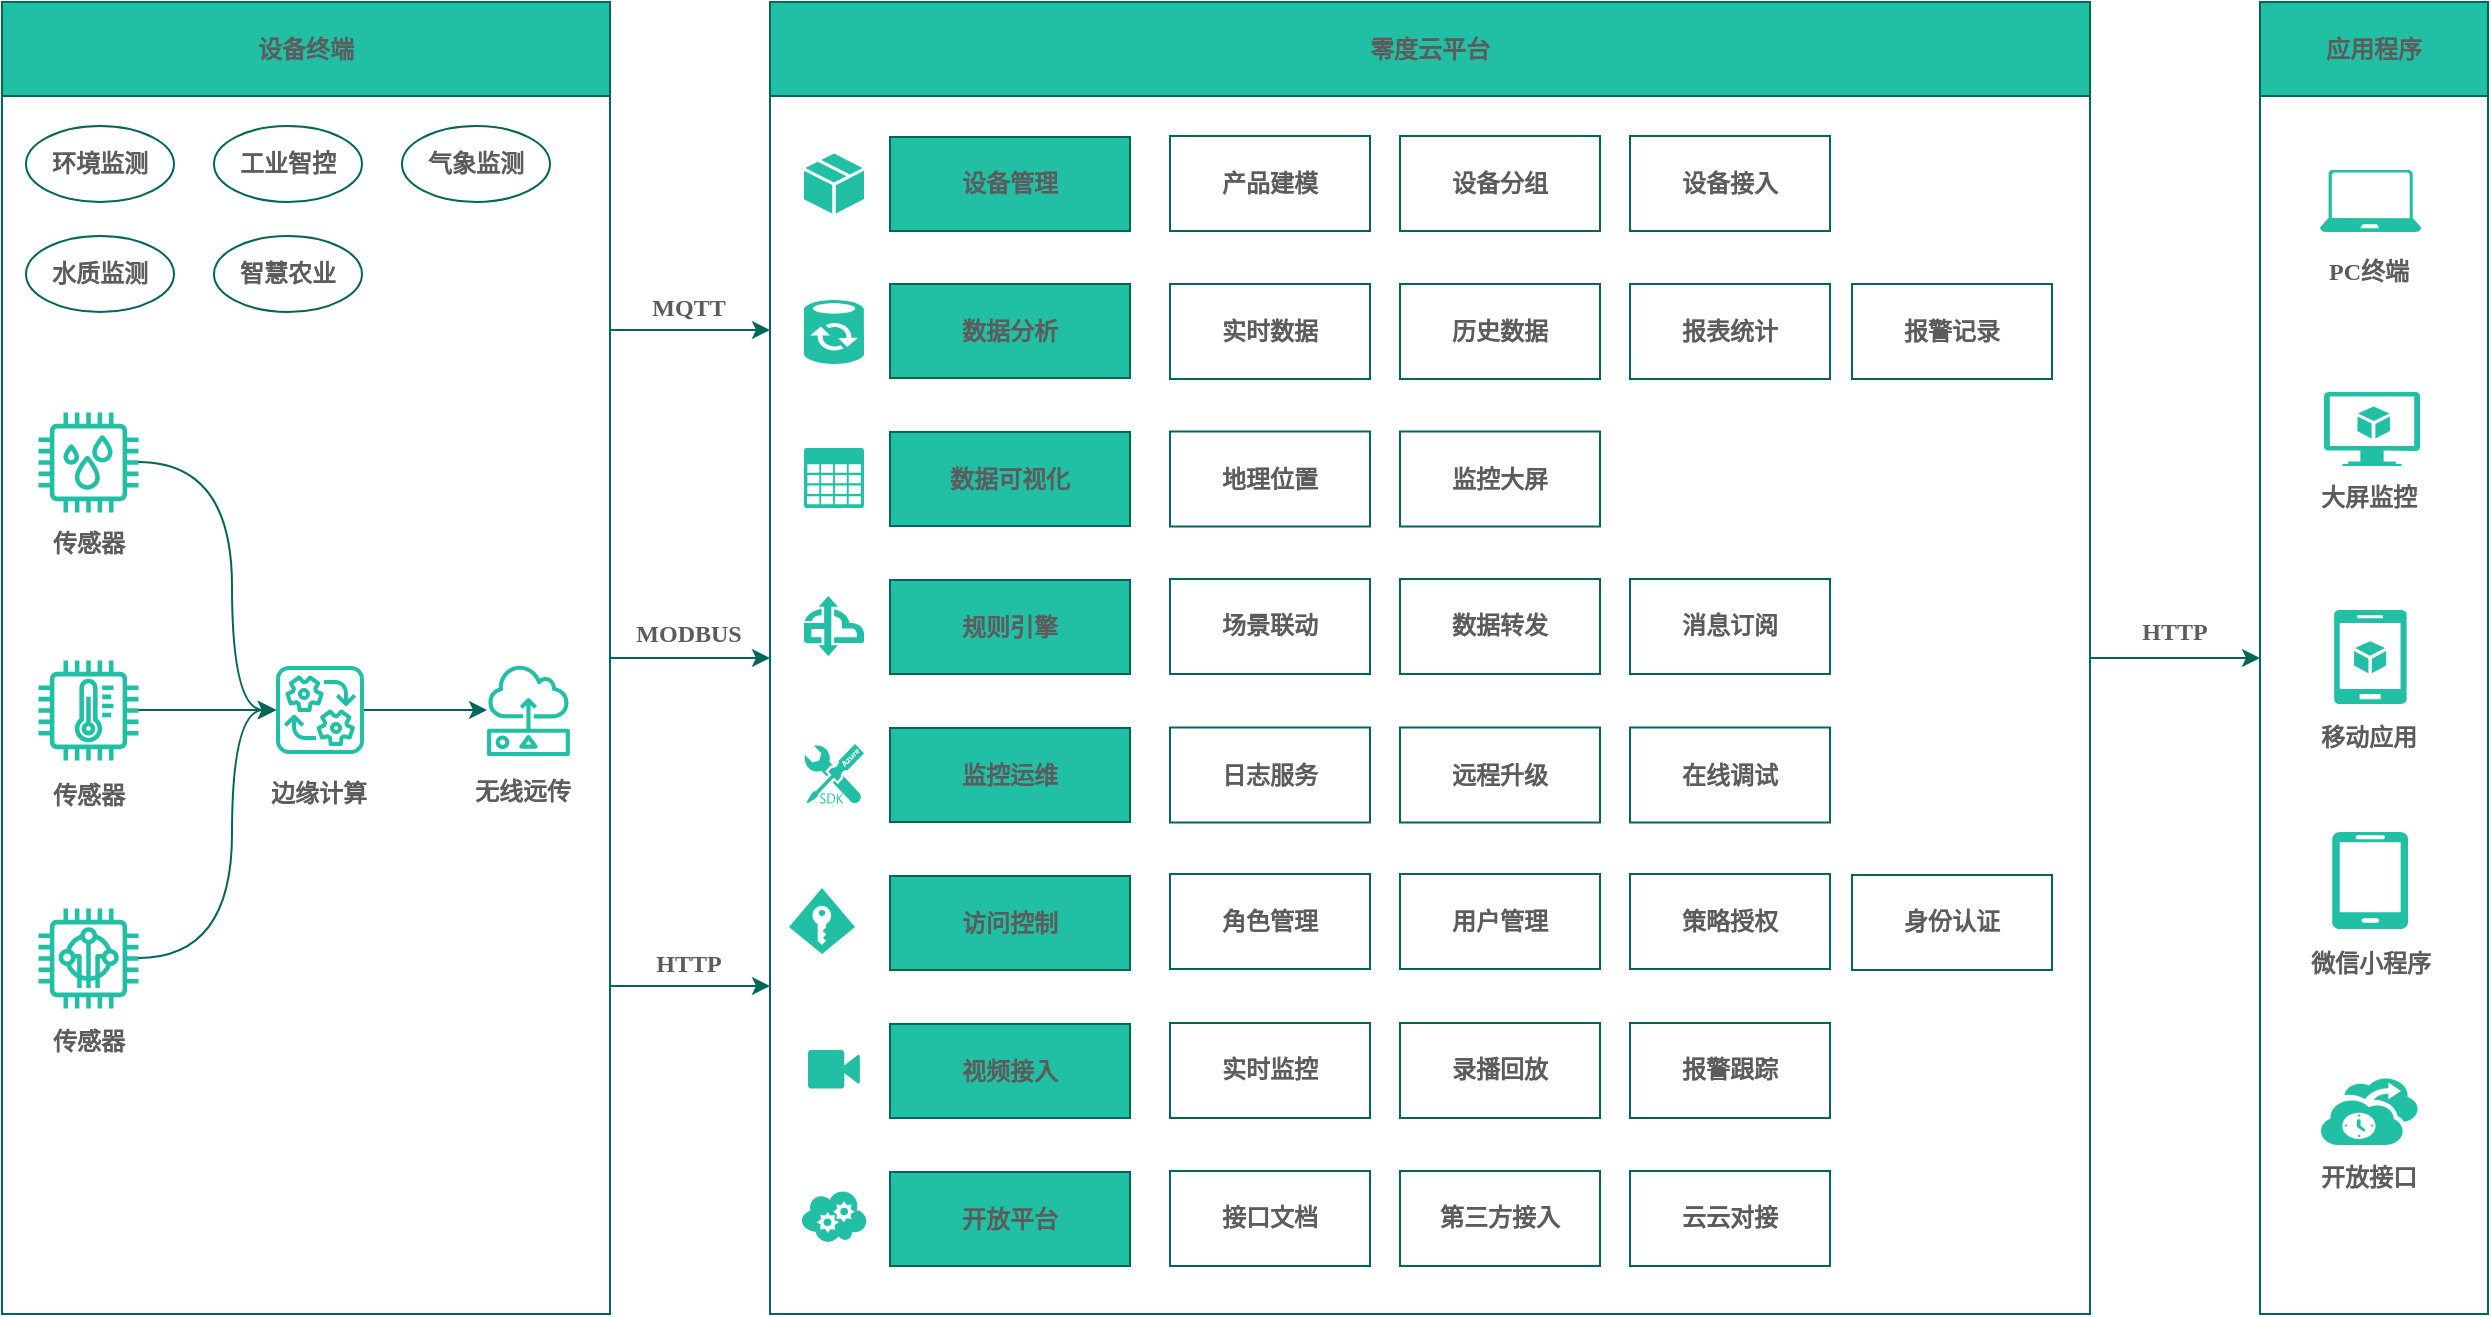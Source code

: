 <mxfile version="20.2.7" type="github" pages="3">
  <diagram id="eXwY4UNL-JvXnbsKmHx1" name="产品架构">
    <mxGraphModel dx="1154" dy="690" grid="0" gridSize="10" guides="1" tooltips="1" connect="1" arrows="1" fold="1" page="1" pageScale="1" pageWidth="1600" pageHeight="1200" math="0" shadow="0">
      <root>
        <mxCell id="0" />
        <mxCell id="1" parent="0" />
        <mxCell id="tjXEyFFxzJn_yfCBgNNE-80" style="edgeStyle=orthogonalEdgeStyle;rounded=0;orthogonalLoop=1;jettySize=auto;html=1;entryX=0;entryY=0.5;entryDx=0;entryDy=0;fontStyle=1;fontFamily=Verdana;curved=1;strokeColor=#006658;fontColor=#5C5C5C;" parent="1" source="tjXEyFFxzJn_yfCBgNNE-59" target="tjXEyFFxzJn_yfCBgNNE-73" edge="1">
          <mxGeometry relative="1" as="geometry" />
        </mxCell>
        <mxCell id="tjXEyFFxzJn_yfCBgNNE-81" style="edgeStyle=orthogonalEdgeStyle;rounded=0;orthogonalLoop=1;jettySize=auto;html=1;exitX=1;exitY=0.75;exitDx=0;exitDy=0;entryX=0;entryY=0.75;entryDx=0;entryDy=0;fontStyle=1;fontFamily=Verdana;curved=1;strokeColor=#006658;fontColor=#5C5C5C;" parent="1" source="tjXEyFFxzJn_yfCBgNNE-59" target="tjXEyFFxzJn_yfCBgNNE-73" edge="1">
          <mxGeometry relative="1" as="geometry" />
        </mxCell>
        <mxCell id="tjXEyFFxzJn_yfCBgNNE-82" style="edgeStyle=orthogonalEdgeStyle;rounded=0;orthogonalLoop=1;jettySize=auto;html=1;exitX=1;exitY=0.25;exitDx=0;exitDy=0;entryX=0;entryY=0.25;entryDx=0;entryDy=0;fontStyle=1;fontFamily=Verdana;curved=1;strokeColor=#006658;fontColor=#5C5C5C;" parent="1" source="tjXEyFFxzJn_yfCBgNNE-59" target="tjXEyFFxzJn_yfCBgNNE-73" edge="1">
          <mxGeometry relative="1" as="geometry" />
        </mxCell>
        <mxCell id="tjXEyFFxzJn_yfCBgNNE-59" value="" style="rounded=0;whiteSpace=wrap;html=1;fontFamily=Verdana;fontSize=12;fillColor=none;labelBorderColor=#A9C4EB;fontStyle=1;strokeColor=#006658;fontColor=#5C5C5C;" parent="1" vertex="1">
          <mxGeometry x="153" y="272" width="304" height="656" as="geometry" />
        </mxCell>
        <mxCell id="OxqNXNUA6j1CO8IW8d2d-9" style="edgeStyle=orthogonalEdgeStyle;rounded=0;orthogonalLoop=1;jettySize=auto;html=1;fontFamily=Verdana;curved=1;strokeColor=#006658;fontColor=#5C5C5C;" edge="1" parent="1" source="tjXEyFFxzJn_yfCBgNNE-10" target="tjXEyFFxzJn_yfCBgNNE-65">
          <mxGeometry relative="1" as="geometry">
            <Array as="points">
              <mxPoint x="268" y="502" />
              <mxPoint x="268" y="626" />
            </Array>
          </mxGeometry>
        </mxCell>
        <mxCell id="tjXEyFFxzJn_yfCBgNNE-10" value="" style="outlineConnect=0;verticalLabelPosition=bottom;verticalAlign=top;align=center;html=1;fontSize=12;fontStyle=1;aspect=fixed;pointerEvents=1;shape=mxgraph.aws4.iot_thing_humidity_sensor;fillStyle=auto;strokeWidth=0.3;rounded=0;resizeWidth=0;fixedWidth=0;fontFamily=Verdana;fillColor=#21C0A5;strokeColor=#006658;fontColor=#5C5C5C;" parent="1" vertex="1">
          <mxGeometry x="171" y="477" width="50" height="50" as="geometry" />
        </mxCell>
        <mxCell id="OxqNXNUA6j1CO8IW8d2d-11" style="edgeStyle=orthogonalEdgeStyle;rounded=0;orthogonalLoop=1;jettySize=auto;html=1;fontFamily=Verdana;curved=1;strokeColor=#006658;fontColor=#5C5C5C;" edge="1" parent="1" source="tjXEyFFxzJn_yfCBgNNE-11" target="tjXEyFFxzJn_yfCBgNNE-65">
          <mxGeometry relative="1" as="geometry" />
        </mxCell>
        <mxCell id="tjXEyFFxzJn_yfCBgNNE-11" value="" style="outlineConnect=0;verticalLabelPosition=bottom;verticalAlign=top;align=center;html=1;fontSize=12;fontStyle=1;aspect=fixed;pointerEvents=1;shape=mxgraph.aws4.iot_thing_temperature_sensor;strokeWidth=0.3;rounded=0;fontFamily=Verdana;fillColor=#21C0A5;strokeColor=#006658;fontColor=#5C5C5C;" parent="1" vertex="1">
          <mxGeometry x="171" y="601" width="50" height="50" as="geometry" />
        </mxCell>
        <mxCell id="OxqNXNUA6j1CO8IW8d2d-12" style="edgeStyle=orthogonalEdgeStyle;rounded=0;orthogonalLoop=1;jettySize=auto;html=1;fontFamily=Verdana;curved=1;strokeColor=#006658;fontColor=#5C5C5C;" edge="1" parent="1" source="tjXEyFFxzJn_yfCBgNNE-14" target="tjXEyFFxzJn_yfCBgNNE-65">
          <mxGeometry relative="1" as="geometry">
            <Array as="points">
              <mxPoint x="268" y="750" />
              <mxPoint x="268" y="626" />
            </Array>
          </mxGeometry>
        </mxCell>
        <mxCell id="tjXEyFFxzJn_yfCBgNNE-14" value="" style="outlineConnect=0;verticalLabelPosition=bottom;verticalAlign=top;align=center;html=1;fontSize=12;fontStyle=1;aspect=fixed;pointerEvents=1;shape=mxgraph.aws4.iot_thing_freertos_device;fillStyle=auto;strokeWidth=0.3;rounded=0;fontFamily=Verdana;fillColor=#21C0A5;strokeColor=#006658;fontColor=#5C5C5C;" parent="1" vertex="1">
          <mxGeometry x="171" y="725" width="50" height="50" as="geometry" />
        </mxCell>
        <mxCell id="tjXEyFFxzJn_yfCBgNNE-60" value="传感器" style="text;html=1;resizable=0;autosize=1;align=center;verticalAlign=middle;points=[];fillColor=none;strokeColor=none;rounded=0;fontFamily=Verdana;fontSize=12;fontStyle=1;fontColor=#5C5C5C;" parent="1" vertex="1">
          <mxGeometry x="169" y="530" width="54" height="26" as="geometry" />
        </mxCell>
        <mxCell id="tjXEyFFxzJn_yfCBgNNE-63" value="传感器" style="text;html=1;resizable=0;autosize=1;align=center;verticalAlign=middle;points=[];fillColor=none;strokeColor=none;rounded=0;fontFamily=Verdana;fontSize=12;fontStyle=1;fontColor=#5C5C5C;" parent="1" vertex="1">
          <mxGeometry x="169" y="656" width="54" height="26" as="geometry" />
        </mxCell>
        <mxCell id="tjXEyFFxzJn_yfCBgNNE-64" value="传感器" style="text;html=1;resizable=0;autosize=1;align=center;verticalAlign=middle;points=[];fillColor=none;strokeColor=none;rounded=0;fontFamily=Verdana;fontSize=12;fontStyle=1;fontColor=#5C5C5C;" parent="1" vertex="1">
          <mxGeometry x="169" y="779" width="54" height="26" as="geometry" />
        </mxCell>
        <mxCell id="OxqNXNUA6j1CO8IW8d2d-13" style="edgeStyle=orthogonalEdgeStyle;rounded=0;orthogonalLoop=1;jettySize=auto;html=1;fontFamily=Verdana;curved=1;strokeColor=#006658;fontColor=#5C5C5C;" edge="1" parent="1" source="tjXEyFFxzJn_yfCBgNNE-65" target="OxqNXNUA6j1CO8IW8d2d-7">
          <mxGeometry relative="1" as="geometry" />
        </mxCell>
        <mxCell id="tjXEyFFxzJn_yfCBgNNE-65" value="" style="outlineConnect=0;strokeColor=none;dashed=0;verticalLabelPosition=bottom;verticalAlign=top;align=center;html=1;fontSize=12;fontStyle=1;aspect=fixed;pointerEvents=1;shape=mxgraph.aws4.iot_greengrass_interprocess_communication;rounded=0;fontFamily=Verdana;fillColor=#21C0A5;fontColor=#5C5C5C;" parent="1" vertex="1">
          <mxGeometry x="290" y="604" width="44" height="44" as="geometry" />
        </mxCell>
        <mxCell id="tjXEyFFxzJn_yfCBgNNE-66" value="边缘计算" style="text;html=1;resizable=0;autosize=1;align=center;verticalAlign=middle;points=[];fillColor=none;strokeColor=none;rounded=0;fontFamily=Verdana;fontSize=12;fontStyle=1;fontColor=#5C5C5C;" parent="1" vertex="1">
          <mxGeometry x="278" y="655" width="66" height="26" as="geometry" />
        </mxCell>
        <mxCell id="tjXEyFFxzJn_yfCBgNNE-67" value="无线远传" style="text;html=1;resizable=0;autosize=1;align=center;verticalAlign=middle;points=[];fillColor=none;strokeColor=none;rounded=0;fontFamily=Verdana;fontSize=12;fontStyle=1;fontColor=#5C5C5C;" parent="1" vertex="1">
          <mxGeometry x="380.23" y="654" width="66" height="26" as="geometry" />
        </mxCell>
        <mxCell id="tjXEyFFxzJn_yfCBgNNE-73" value="" style="rounded=0;whiteSpace=wrap;html=1;fontFamily=Verdana;fontSize=12;fillColor=none;labelBorderColor=#A9C4EB;fontStyle=1;strokeColor=#006658;fontColor=#5C5C5C;" parent="1" vertex="1">
          <mxGeometry x="537" y="272" width="660" height="656" as="geometry" />
        </mxCell>
        <mxCell id="tjXEyFFxzJn_yfCBgNNE-118" style="edgeStyle=orthogonalEdgeStyle;rounded=0;orthogonalLoop=1;jettySize=auto;html=1;entryX=0;entryY=0.5;entryDx=0;entryDy=0;fontStyle=1;fontFamily=Verdana;curved=1;strokeColor=#006658;fontColor=#5C5C5C;" parent="1" source="tjXEyFFxzJn_yfCBgNNE-73" target="tjXEyFFxzJn_yfCBgNNE-101" edge="1">
          <mxGeometry relative="1" as="geometry" />
        </mxCell>
        <mxCell id="tjXEyFFxzJn_yfCBgNNE-83" value="MQTT" style="text;html=1;align=center;verticalAlign=middle;resizable=0;points=[];autosize=1;strokeColor=none;fillColor=none;rounded=0;fontStyle=1;fontFamily=Verdana;fontColor=#5C5C5C;" parent="1" vertex="1">
          <mxGeometry x="468" y="412" width="56" height="26" as="geometry" />
        </mxCell>
        <mxCell id="tjXEyFFxzJn_yfCBgNNE-84" value="MODBUS" style="text;html=1;align=center;verticalAlign=middle;resizable=0;points=[];autosize=1;strokeColor=none;fillColor=none;rounded=0;fontStyle=1;fontFamily=Verdana;fontColor=#5C5C5C;" parent="1" vertex="1">
          <mxGeometry x="457.5" y="574.5" width="77" height="26" as="geometry" />
        </mxCell>
        <mxCell id="tjXEyFFxzJn_yfCBgNNE-85" value="HTTP" style="text;html=1;align=center;verticalAlign=middle;resizable=0;points=[];autosize=1;strokeColor=none;fillColor=none;rounded=0;fontStyle=1;fontFamily=Verdana;fontColor=#5C5C5C;" parent="1" vertex="1">
          <mxGeometry x="469.5" y="740" width="53" height="26" as="geometry" />
        </mxCell>
        <mxCell id="tjXEyFFxzJn_yfCBgNNE-101" value="" style="rounded=0;whiteSpace=wrap;html=1;fontFamily=Verdana;fontSize=12;fillColor=none;labelBorderColor=#A9C4EB;fontStyle=1;strokeColor=#006658;fontColor=#5C5C5C;" parent="1" vertex="1">
          <mxGeometry x="1282" y="272" width="114" height="656" as="geometry" />
        </mxCell>
        <mxCell id="tjXEyFFxzJn_yfCBgNNE-103" value="&lt;span&gt;产品建模&lt;/span&gt;" style="rounded=0;whiteSpace=wrap;html=1;fillColor=none;fontStyle=1;fontFamily=Verdana;strokeColor=#006658;fontColor=#5C5C5C;" parent="1" vertex="1">
          <mxGeometry x="737" y="339" width="100" height="47.5" as="geometry" />
        </mxCell>
        <mxCell id="tjXEyFFxzJn_yfCBgNNE-107" value="微信小程序" style="text;html=1;resizable=0;autosize=1;align=center;verticalAlign=middle;points=[];fillColor=none;strokeColor=none;rounded=0;fontFamily=Verdana;fontSize=12;fontStyle=1;fontColor=#5C5C5C;" parent="1" vertex="1">
          <mxGeometry x="1298.31" y="740" width="78" height="26" as="geometry" />
        </mxCell>
        <mxCell id="tjXEyFFxzJn_yfCBgNNE-109" value="移动应用" style="text;html=1;resizable=0;autosize=1;align=center;verticalAlign=middle;points=[];fillColor=none;strokeColor=none;rounded=0;fontFamily=Verdana;fontSize=12;fontStyle=1;fontColor=#5C5C5C;" parent="1" vertex="1">
          <mxGeometry x="1303.0" y="627" width="66" height="26" as="geometry" />
        </mxCell>
        <mxCell id="tjXEyFFxzJn_yfCBgNNE-113" value="" style="verticalLabelPosition=bottom;html=1;verticalAlign=top;align=center;strokeColor=none;shape=mxgraph.azure.virtual_machine_feature;pointerEvents=1;rounded=0;fontStyle=1;fontFamily=Verdana;fillColor=#21C0A5;fontColor=#5C5C5C;" parent="1" vertex="1">
          <mxGeometry x="1314" y="467" width="48" height="37" as="geometry" />
        </mxCell>
        <mxCell id="tjXEyFFxzJn_yfCBgNNE-114" value="" style="verticalLabelPosition=bottom;html=1;verticalAlign=top;align=center;strokeColor=none;shape=mxgraph.azure.mobile_services;pointerEvents=1;rounded=0;fontStyle=1;fontFamily=Verdana;fillColor=#21C0A5;fontColor=#5C5C5C;" parent="1" vertex="1">
          <mxGeometry x="1319" y="576" width="36.39" height="47" as="geometry" />
        </mxCell>
        <mxCell id="tjXEyFFxzJn_yfCBgNNE-115" value="" style="verticalLabelPosition=bottom;html=1;verticalAlign=top;align=center;strokeColor=none;shape=mxgraph.azure.laptop;pointerEvents=1;rounded=0;fontStyle=1;fontFamily=Verdana;fillColor=#21C0A5;fontColor=#5C5C5C;" parent="1" vertex="1">
          <mxGeometry x="1312" y="356" width="50.61" height="31" as="geometry" />
        </mxCell>
        <mxCell id="tjXEyFFxzJn_yfCBgNNE-116" value="PC终端" style="text;html=1;resizable=0;autosize=1;align=center;verticalAlign=middle;points=[];fillColor=none;strokeColor=none;rounded=0;fontFamily=Verdana;fontSize=12;fontStyle=1;fontColor=#5C5C5C;" parent="1" vertex="1">
          <mxGeometry x="1306.5" y="394" width="59" height="26" as="geometry" />
        </mxCell>
        <mxCell id="tjXEyFFxzJn_yfCBgNNE-117" value="大屏监控" style="text;html=1;resizable=0;autosize=1;align=center;verticalAlign=middle;points=[];fillColor=none;strokeColor=none;rounded=0;fontFamily=Verdana;fontSize=12;fontStyle=1;fontColor=#5C5C5C;" parent="1" vertex="1">
          <mxGeometry x="1303.0" y="507" width="66" height="26" as="geometry" />
        </mxCell>
        <mxCell id="tjXEyFFxzJn_yfCBgNNE-119" value="" style="verticalLabelPosition=bottom;html=1;verticalAlign=top;align=center;strokeColor=none;shape=mxgraph.azure.backup_service;rounded=0;fontStyle=1;fontFamily=Verdana;fillColor=#21C0A5;fontColor=#5C5C5C;" parent="1" vertex="1">
          <mxGeometry x="1311.86" y="809.5" width="49.28" height="34" as="geometry" />
        </mxCell>
        <mxCell id="tjXEyFFxzJn_yfCBgNNE-120" value="开放接口" style="text;html=1;resizable=0;autosize=1;align=center;verticalAlign=middle;points=[];fillColor=none;strokeColor=none;rounded=0;fontFamily=Verdana;fontSize=12;fontStyle=1;fontColor=#5C5C5C;" parent="1" vertex="1">
          <mxGeometry x="1303.0" y="847" width="66" height="26" as="geometry" />
        </mxCell>
        <mxCell id="tjXEyFFxzJn_yfCBgNNE-138" value="&lt;span&gt;设备分组&lt;/span&gt;" style="rounded=0;whiteSpace=wrap;html=1;fillColor=none;fontStyle=1;fontFamily=Verdana;strokeColor=#006658;fontColor=#5C5C5C;" parent="1" vertex="1">
          <mxGeometry x="852" y="339" width="100" height="47.5" as="geometry" />
        </mxCell>
        <mxCell id="tjXEyFFxzJn_yfCBgNNE-140" value="设备管理" style="rounded=0;whiteSpace=wrap;html=1;fontStyle=1;fontFamily=Verdana;fillColor=#21C0A5;strokeColor=#006658;fontColor=#5C5C5C;" parent="1" vertex="1">
          <mxGeometry x="597" y="339.5" width="120" height="47" as="geometry" />
        </mxCell>
        <mxCell id="tjXEyFFxzJn_yfCBgNNE-141" value="&lt;span&gt;设备接入&lt;/span&gt;" style="rounded=0;whiteSpace=wrap;html=1;fillColor=none;fontStyle=1;fontFamily=Verdana;strokeColor=#006658;fontColor=#5C5C5C;" parent="1" vertex="1">
          <mxGeometry x="967" y="339" width="100" height="47.5" as="geometry" />
        </mxCell>
        <mxCell id="tjXEyFFxzJn_yfCBgNNE-143" value="&lt;span&gt;实时数据&lt;/span&gt;" style="rounded=0;whiteSpace=wrap;html=1;fillColor=none;fontStyle=1;fontFamily=Verdana;strokeColor=#006658;fontColor=#5C5C5C;" parent="1" vertex="1">
          <mxGeometry x="737" y="413" width="100" height="47.5" as="geometry" />
        </mxCell>
        <mxCell id="tjXEyFFxzJn_yfCBgNNE-144" value="&lt;span&gt;报表统计&lt;/span&gt;" style="rounded=0;whiteSpace=wrap;html=1;fillColor=none;fontStyle=1;fontFamily=Verdana;strokeColor=#006658;fontColor=#5C5C5C;" parent="1" vertex="1">
          <mxGeometry x="967" y="413" width="100" height="47.5" as="geometry" />
        </mxCell>
        <mxCell id="tjXEyFFxzJn_yfCBgNNE-145" value="&lt;span&gt;历史数据&lt;/span&gt;" style="rounded=0;whiteSpace=wrap;html=1;fillColor=none;fontStyle=1;fontFamily=Verdana;strokeColor=#006658;fontColor=#5C5C5C;" parent="1" vertex="1">
          <mxGeometry x="852" y="413" width="100" height="47.5" as="geometry" />
        </mxCell>
        <mxCell id="tjXEyFFxzJn_yfCBgNNE-146" value="&lt;span&gt;报警记录&lt;/span&gt;" style="rounded=0;whiteSpace=wrap;html=1;fillColor=none;fontStyle=1;fontFamily=Verdana;strokeColor=#006658;fontColor=#5C5C5C;" parent="1" vertex="1">
          <mxGeometry x="1078" y="413" width="100" height="47.5" as="geometry" />
        </mxCell>
        <mxCell id="tjXEyFFxzJn_yfCBgNNE-147" value="数据分析" style="rounded=0;whiteSpace=wrap;html=1;fontStyle=1;fontFamily=Verdana;fillColor=#21C0A5;strokeColor=#006658;fontColor=#5C5C5C;" parent="1" vertex="1">
          <mxGeometry x="597" y="413" width="120" height="47" as="geometry" />
        </mxCell>
        <mxCell id="tjXEyFFxzJn_yfCBgNNE-149" value="数据可视化" style="rounded=0;whiteSpace=wrap;html=1;fontStyle=1;fontFamily=Verdana;fillColor=#21C0A5;strokeColor=#006658;fontColor=#5C5C5C;" parent="1" vertex="1">
          <mxGeometry x="597" y="487" width="120" height="47" as="geometry" />
        </mxCell>
        <mxCell id="tjXEyFFxzJn_yfCBgNNE-150" value="地理位置" style="rounded=0;whiteSpace=wrap;html=1;fillColor=none;fontStyle=1;fontFamily=Verdana;strokeColor=#006658;fontColor=#5C5C5C;" parent="1" vertex="1">
          <mxGeometry x="737" y="486.75" width="100" height="47.5" as="geometry" />
        </mxCell>
        <mxCell id="tjXEyFFxzJn_yfCBgNNE-151" value="&lt;span&gt;监控大屏&lt;/span&gt;" style="rounded=0;whiteSpace=wrap;html=1;fillColor=none;fontStyle=1;fontFamily=Verdana;strokeColor=#006658;fontColor=#5C5C5C;" parent="1" vertex="1">
          <mxGeometry x="852" y="486.75" width="100" height="47.5" as="geometry" />
        </mxCell>
        <mxCell id="tjXEyFFxzJn_yfCBgNNE-155" value="规则引擎" style="rounded=0;whiteSpace=wrap;html=1;fontStyle=1;fontFamily=Verdana;fillColor=#21C0A5;strokeColor=#006658;fontColor=#5C5C5C;" parent="1" vertex="1">
          <mxGeometry x="597" y="561" width="120" height="47" as="geometry" />
        </mxCell>
        <mxCell id="tjXEyFFxzJn_yfCBgNNE-156" value="&lt;span&gt;场景联动&lt;/span&gt;" style="rounded=0;whiteSpace=wrap;html=1;fillColor=none;fontStyle=1;fontFamily=Verdana;strokeColor=#006658;fontColor=#5C5C5C;" parent="1" vertex="1">
          <mxGeometry x="737" y="560.5" width="100" height="47.5" as="geometry" />
        </mxCell>
        <mxCell id="tjXEyFFxzJn_yfCBgNNE-157" value="&lt;span&gt;数据转发&lt;/span&gt;" style="rounded=0;whiteSpace=wrap;html=1;fillColor=none;fontStyle=1;fontFamily=Verdana;strokeColor=#006658;fontColor=#5C5C5C;" parent="1" vertex="1">
          <mxGeometry x="852" y="560.5" width="100" height="47.5" as="geometry" />
        </mxCell>
        <mxCell id="tjXEyFFxzJn_yfCBgNNE-158" value="&lt;span&gt;消息订阅&lt;/span&gt;" style="rounded=0;whiteSpace=wrap;html=1;fillColor=none;fontStyle=1;fontFamily=Verdana;strokeColor=#006658;fontColor=#5C5C5C;" parent="1" vertex="1">
          <mxGeometry x="967" y="560.5" width="100" height="47.5" as="geometry" />
        </mxCell>
        <mxCell id="tjXEyFFxzJn_yfCBgNNE-159" value="监控运维" style="rounded=0;whiteSpace=wrap;html=1;fontStyle=1;fontFamily=Verdana;fillColor=#21C0A5;strokeColor=#006658;fontColor=#5C5C5C;" parent="1" vertex="1">
          <mxGeometry x="597" y="635" width="120" height="47" as="geometry" />
        </mxCell>
        <mxCell id="tjXEyFFxzJn_yfCBgNNE-160" value="&lt;span&gt;日志服务&lt;/span&gt;" style="rounded=0;whiteSpace=wrap;html=1;fillColor=none;fontStyle=1;fontFamily=Verdana;strokeColor=#006658;fontColor=#5C5C5C;" parent="1" vertex="1">
          <mxGeometry x="737" y="634.75" width="100" height="47.5" as="geometry" />
        </mxCell>
        <mxCell id="tjXEyFFxzJn_yfCBgNNE-161" value="&lt;span&gt;远程升级&lt;/span&gt;" style="rounded=0;whiteSpace=wrap;html=1;fillColor=none;fontStyle=1;fontFamily=Verdana;strokeColor=#006658;fontColor=#5C5C5C;" parent="1" vertex="1">
          <mxGeometry x="852" y="634.75" width="100" height="47.5" as="geometry" />
        </mxCell>
        <mxCell id="tjXEyFFxzJn_yfCBgNNE-162" value="&lt;span&gt;在线调试&lt;/span&gt;" style="rounded=0;whiteSpace=wrap;html=1;fillColor=none;fontStyle=1;fontFamily=Verdana;strokeColor=#006658;fontColor=#5C5C5C;" parent="1" vertex="1">
          <mxGeometry x="967" y="634.75" width="100" height="47.5" as="geometry" />
        </mxCell>
        <mxCell id="tjXEyFFxzJn_yfCBgNNE-166" value="策略授权" style="rounded=0;whiteSpace=wrap;html=1;fillColor=none;fontStyle=1;fontFamily=Verdana;strokeColor=#006658;fontColor=#5C5C5C;" parent="1" vertex="1">
          <mxGeometry x="967" y="708" width="100" height="47.5" as="geometry" />
        </mxCell>
        <mxCell id="tjXEyFFxzJn_yfCBgNNE-167" value="访问控制" style="rounded=0;whiteSpace=wrap;html=1;fontStyle=1;fontFamily=Verdana;fillColor=#21C0A5;strokeColor=#006658;fontColor=#5C5C5C;" parent="1" vertex="1">
          <mxGeometry x="597" y="709" width="120" height="47" as="geometry" />
        </mxCell>
        <mxCell id="tjXEyFFxzJn_yfCBgNNE-168" value="&lt;span&gt;角色管理&lt;/span&gt;" style="rounded=0;whiteSpace=wrap;html=1;fillColor=none;fontStyle=1;fontFamily=Verdana;strokeColor=#006658;fontColor=#5C5C5C;" parent="1" vertex="1">
          <mxGeometry x="737" y="708" width="100" height="47.5" as="geometry" />
        </mxCell>
        <mxCell id="tjXEyFFxzJn_yfCBgNNE-169" value="&lt;span&gt;用户管理&lt;/span&gt;" style="rounded=0;whiteSpace=wrap;html=1;fillColor=none;fontStyle=1;fontFamily=Verdana;strokeColor=#006658;fontColor=#5C5C5C;" parent="1" vertex="1">
          <mxGeometry x="852" y="708" width="100" height="47.5" as="geometry" />
        </mxCell>
        <mxCell id="tjXEyFFxzJn_yfCBgNNE-170" value="&lt;span&gt;云云对接&lt;/span&gt;" style="rounded=0;whiteSpace=wrap;html=1;fillColor=none;fontStyle=1;fontFamily=Verdana;strokeColor=#006658;fontColor=#5C5C5C;" parent="1" vertex="1">
          <mxGeometry x="967" y="856.5" width="100" height="47.5" as="geometry" />
        </mxCell>
        <mxCell id="tjXEyFFxzJn_yfCBgNNE-171" value="开放平台" style="rounded=0;whiteSpace=wrap;html=1;fontStyle=1;fontFamily=Verdana;fillColor=#21C0A5;strokeColor=#006658;fontColor=#5C5C5C;" parent="1" vertex="1">
          <mxGeometry x="597" y="857" width="120" height="47" as="geometry" />
        </mxCell>
        <mxCell id="tjXEyFFxzJn_yfCBgNNE-176" value="&lt;span&gt;身份认证&lt;/span&gt;" style="rounded=0;whiteSpace=wrap;html=1;fillColor=none;fontStyle=1;fontFamily=Verdana;strokeColor=#006658;fontColor=#5C5C5C;" parent="1" vertex="1">
          <mxGeometry x="1078" y="708.5" width="100" height="47.5" as="geometry" />
        </mxCell>
        <mxCell id="tjXEyFFxzJn_yfCBgNNE-177" value="视频接入" style="rounded=0;whiteSpace=wrap;html=1;fontStyle=1;fontFamily=Verdana;fillColor=#21C0A5;strokeColor=#006658;fontColor=#5C5C5C;" parent="1" vertex="1">
          <mxGeometry x="597" y="783" width="120" height="47" as="geometry" />
        </mxCell>
        <mxCell id="tjXEyFFxzJn_yfCBgNNE-178" value="&lt;span&gt;实时监控&lt;/span&gt;" style="rounded=0;whiteSpace=wrap;html=1;fillColor=none;fontStyle=1;fontFamily=Verdana;strokeColor=#006658;fontColor=#5C5C5C;" parent="1" vertex="1">
          <mxGeometry x="737" y="782.5" width="100" height="47.5" as="geometry" />
        </mxCell>
        <mxCell id="tjXEyFFxzJn_yfCBgNNE-179" value="&lt;span&gt;录播回放&lt;/span&gt;" style="rounded=0;whiteSpace=wrap;html=1;fillColor=none;fontStyle=1;fontFamily=Verdana;strokeColor=#006658;fontColor=#5C5C5C;" parent="1" vertex="1">
          <mxGeometry x="852" y="782.5" width="100" height="47.5" as="geometry" />
        </mxCell>
        <mxCell id="tjXEyFFxzJn_yfCBgNNE-180" value="&lt;span&gt;报警跟踪&lt;/span&gt;" style="rounded=0;whiteSpace=wrap;html=1;fillColor=none;fontStyle=1;fontFamily=Verdana;strokeColor=#006658;fontColor=#5C5C5C;" parent="1" vertex="1">
          <mxGeometry x="967" y="782.5" width="100" height="47.5" as="geometry" />
        </mxCell>
        <mxCell id="tjXEyFFxzJn_yfCBgNNE-187" value="HTTP" style="text;html=1;align=center;verticalAlign=middle;resizable=0;points=[];autosize=1;strokeColor=none;fillColor=none;rounded=0;fontStyle=1;fontFamily=Verdana;fontColor=#5C5C5C;" parent="1" vertex="1">
          <mxGeometry x="1212" y="574" width="53" height="26" as="geometry" />
        </mxCell>
        <mxCell id="OxqNXNUA6j1CO8IW8d2d-7" value="" style="sketch=0;outlineConnect=0;strokeColor=none;dashed=0;verticalLabelPosition=bottom;verticalAlign=top;align=center;html=1;fontSize=12;fontStyle=0;aspect=fixed;pointerEvents=1;shape=mxgraph.aws4.sensor;fontFamily=Verdana;fillColor=#21C0A5;fontColor=#5C5C5C;" vertex="1" parent="1">
          <mxGeometry x="395" y="603" width="42.46" height="46" as="geometry" />
        </mxCell>
        <mxCell id="OxqNXNUA6j1CO8IW8d2d-16" value="设备终端" style="rounded=0;whiteSpace=wrap;html=1;fontStyle=1;fontFamily=Verdana;fillColor=#21C0A5;strokeColor=#006658;fontColor=#5C5C5C;" vertex="1" parent="1">
          <mxGeometry x="153" y="272" width="304" height="47" as="geometry" />
        </mxCell>
        <mxCell id="OxqNXNUA6j1CO8IW8d2d-17" value="零度云平台" style="rounded=0;whiteSpace=wrap;html=1;fontStyle=1;fontFamily=Verdana;fillColor=#21C0A5;strokeColor=#006658;fontColor=#5C5C5C;" vertex="1" parent="1">
          <mxGeometry x="537" y="272" width="660" height="47" as="geometry" />
        </mxCell>
        <mxCell id="OxqNXNUA6j1CO8IW8d2d-18" value="应用程序" style="rounded=0;whiteSpace=wrap;html=1;fontStyle=1;fontFamily=Verdana;fillColor=#21C0A5;strokeColor=#006658;fontColor=#5C5C5C;" vertex="1" parent="1">
          <mxGeometry x="1282" y="272" width="114" height="47" as="geometry" />
        </mxCell>
        <mxCell id="0i5c23y_zRVQkmlZ4660-1" value="&lt;span&gt;接口文档&lt;/span&gt;" style="rounded=0;whiteSpace=wrap;html=1;fillColor=none;fontStyle=1;fontFamily=Verdana;strokeColor=#006658;fontColor=#5C5C5C;" vertex="1" parent="1">
          <mxGeometry x="737" y="856.5" width="100" height="47.5" as="geometry" />
        </mxCell>
        <mxCell id="0i5c23y_zRVQkmlZ4660-2" value="&lt;span&gt;第三方接入&lt;/span&gt;" style="rounded=0;whiteSpace=wrap;html=1;fillColor=none;fontStyle=1;fontFamily=Verdana;strokeColor=#006658;fontColor=#5C5C5C;" vertex="1" parent="1">
          <mxGeometry x="852" y="856.5" width="100" height="47.5" as="geometry" />
        </mxCell>
        <mxCell id="0i5c23y_zRVQkmlZ4660-6" value="" style="group;fontColor=#5C5C5C;" vertex="1" connectable="0" parent="1">
          <mxGeometry x="1318" y="687" width="38" height="48.5" as="geometry" />
        </mxCell>
        <mxCell id="tjXEyFFxzJn_yfCBgNNE-132" value="" style="shape=image;html=1;verticalAlign=top;verticalLabelPosition=bottom;imageAspect=0;aspect=fixed;image=https://cdn2.iconfinder.com/data/icons/social-media-2420/512/WeChat-128.png;rounded=0;fontStyle=1;fontFamily=Verdana;fillColor=#21C0A5;strokeColor=#006658;fontColor=#5C5C5C;" parent="0i5c23y_zRVQkmlZ4660-6" vertex="1">
          <mxGeometry x="8.75" y="14" width="20.5" height="20.5" as="geometry" />
        </mxCell>
        <mxCell id="0i5c23y_zRVQkmlZ4660-4" value="" style="verticalLabelPosition=bottom;html=1;verticalAlign=top;align=center;strokeColor=none;shape=mxgraph.azure.mobile;pointerEvents=1;fillStyle=auto;fontFamily=Verdana;fillColor=#21C0A5;fontColor=#5C5C5C;" vertex="1" parent="0i5c23y_zRVQkmlZ4660-6">
          <mxGeometry width="38" height="48.5" as="geometry" />
        </mxCell>
        <mxCell id="0i5c23y_zRVQkmlZ4660-7" value="" style="verticalLabelPosition=bottom;html=1;verticalAlign=top;align=center;strokeColor=none;shape=mxgraph.azure.cloud_service_package_file;fillColor=#21C0A5;fontColor=#5C5C5C;" vertex="1" parent="1">
          <mxGeometry x="554" y="347.75" width="30" height="30" as="geometry" />
        </mxCell>
        <mxCell id="0i5c23y_zRVQkmlZ4660-8" value="" style="verticalLabelPosition=bottom;html=1;verticalAlign=top;align=center;strokeColor=none;fillColor=#21C0A5;shape=mxgraph.azure.sql_datasync;fontColor=#5C5C5C;" vertex="1" parent="1">
          <mxGeometry x="554" y="421" width="30" height="32" as="geometry" />
        </mxCell>
        <mxCell id="0i5c23y_zRVQkmlZ4660-10" value="" style="verticalLabelPosition=bottom;html=1;verticalAlign=top;align=center;strokeColor=none;fillColor=#21C0A5;shape=mxgraph.azure.storage;pointerEvents=1;fontColor=#5C5C5C;" vertex="1" parent="1">
          <mxGeometry x="554" y="495" width="30" height="30" as="geometry" />
        </mxCell>
        <mxCell id="0i5c23y_zRVQkmlZ4660-13" value="" style="verticalLabelPosition=bottom;html=1;verticalAlign=top;align=center;strokeColor=none;fillColor=#21C0A5;shape=mxgraph.azure.service_bus_relay;pointerEvents=1;fontColor=#5C5C5C;" vertex="1" parent="1">
          <mxGeometry x="554" y="569" width="30" height="30" as="geometry" />
        </mxCell>
        <mxCell id="0i5c23y_zRVQkmlZ4660-14" value="" style="verticalLabelPosition=bottom;html=1;verticalAlign=top;align=center;strokeColor=none;fillColor=#21C0A5;shape=mxgraph.azure.azure_sdk;fontColor=#5C5C5C;" vertex="1" parent="1">
          <mxGeometry x="554" y="643" width="30" height="30" as="geometry" />
        </mxCell>
        <mxCell id="0i5c23y_zRVQkmlZ4660-15" value="" style="verticalLabelPosition=bottom;html=1;verticalAlign=top;align=center;strokeColor=none;fillColor=#21C0A5;shape=mxgraph.azure.access_control;fontColor=#5C5C5C;" vertex="1" parent="1">
          <mxGeometry x="546.5" y="715" width="33" height="33" as="geometry" />
        </mxCell>
        <mxCell id="0i5c23y_zRVQkmlZ4660-18" value="" style="verticalLabelPosition=bottom;html=1;verticalAlign=top;align=center;strokeColor=none;fillColor=#21C0A5;shape=mxgraph.azure.cloud_service;fontColor=#5C5C5C;" vertex="1" parent="1">
          <mxGeometry x="552.5" y="865.85" width="33" height="26.4" as="geometry" />
        </mxCell>
        <mxCell id="0i5c23y_zRVQkmlZ4660-21" value="" style="html=1;verticalLabelPosition=bottom;align=center;verticalAlign=top;strokeWidth=2;strokeColor=none;shadow=0;dashed=0;shape=mxgraph.ios7.icons.video_conversation;fontColor=#5C5C5C;fillColor=#21C0A5;" vertex="1" parent="1">
          <mxGeometry x="556" y="796" width="26" height="19.25" as="geometry" />
        </mxCell>
        <mxCell id="8PwLjcNWqDFwj7r1MA5Z-1" value="环境监测" style="ellipse;whiteSpace=wrap;html=1;sketch=0;fontColor=#5C5C5C;strokeColor=#006658;fillColor=none;fontStyle=1" vertex="1" parent="1">
          <mxGeometry x="165" y="334" width="74" height="38" as="geometry" />
        </mxCell>
        <mxCell id="aonGoNEtB-uizFiC8vRS-5" value="工业智控" style="ellipse;whiteSpace=wrap;html=1;sketch=0;fontColor=#5C5C5C;strokeColor=#006658;fillColor=none;fontStyle=1" vertex="1" parent="1">
          <mxGeometry x="259" y="334" width="74" height="38" as="geometry" />
        </mxCell>
        <mxCell id="aonGoNEtB-uizFiC8vRS-6" value="气象监测" style="ellipse;whiteSpace=wrap;html=1;sketch=0;fontColor=#5C5C5C;strokeColor=#006658;fillColor=none;fontStyle=1" vertex="1" parent="1">
          <mxGeometry x="353" y="334" width="74" height="38" as="geometry" />
        </mxCell>
        <mxCell id="aonGoNEtB-uizFiC8vRS-7" value="水质监测" style="ellipse;whiteSpace=wrap;html=1;sketch=0;fontColor=#5C5C5C;strokeColor=#006658;fillColor=none;fontStyle=1" vertex="1" parent="1">
          <mxGeometry x="165" y="389" width="74" height="38" as="geometry" />
        </mxCell>
        <mxCell id="aonGoNEtB-uizFiC8vRS-8" value="智慧农业" style="ellipse;whiteSpace=wrap;html=1;sketch=0;fontColor=#5C5C5C;strokeColor=#006658;fillColor=none;fontStyle=1" vertex="1" parent="1">
          <mxGeometry x="259" y="389" width="74" height="38" as="geometry" />
        </mxCell>
      </root>
    </mxGraphModel>
  </diagram>
  <diagram id="njiM3GuUAcsLUfjWP6lE" name="软件架构图">
    <mxGraphModel dx="1327" dy="794" grid="1" gridSize="10" guides="1" tooltips="1" connect="1" arrows="1" fold="1" page="1" pageScale="1" pageWidth="1600" pageHeight="900" math="0" shadow="0">
      <root>
        <mxCell id="0" />
        <mxCell id="1" parent="0" />
      </root>
    </mxGraphModel>
  </diagram>
  <diagram id="a5DOz7DtAAZYuJNINihR" name="第 3 页">
    <mxGraphModel dx="1327" dy="794" grid="1" gridSize="10" guides="1" tooltips="1" connect="1" arrows="1" fold="1" page="1" pageScale="1" pageWidth="1600" pageHeight="1200" math="0" shadow="0">
      <root>
        <mxCell id="0" />
        <mxCell id="1" parent="0" />
      </root>
    </mxGraphModel>
  </diagram>
</mxfile>
